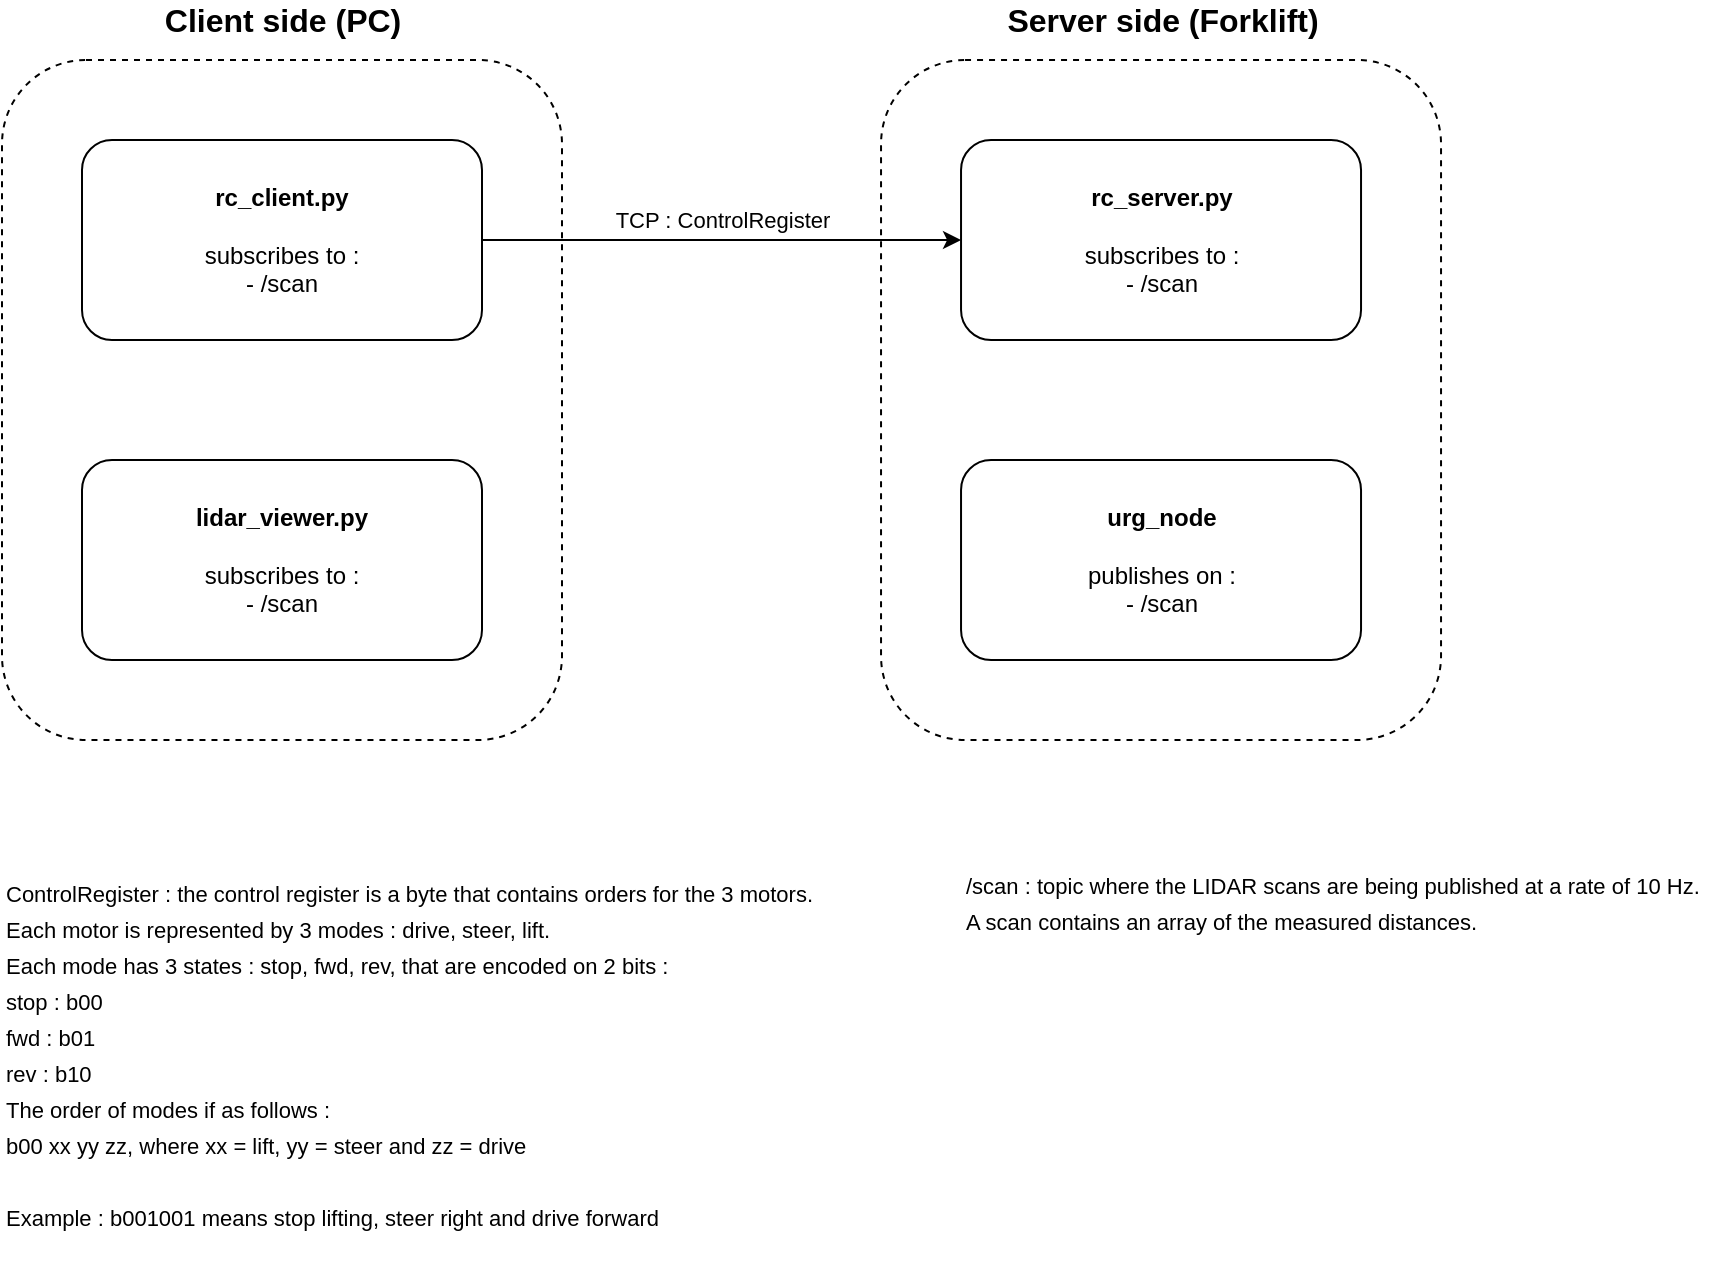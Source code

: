 <mxfile version="16.5.1" type="device"><diagram id="TbI-c_jejBiR6t4VdZnv" name="Page-1"><mxGraphModel dx="1586" dy="942" grid="1" gridSize="10" guides="1" tooltips="1" connect="1" arrows="1" fold="1" page="1" pageScale="1" pageWidth="4681" pageHeight="3300" math="0" shadow="0"><root><mxCell id="0"/><mxCell id="1" parent="0"/><mxCell id="-L6YaPO0gsOHOUo9d-Db-19" value="" style="rounded=1;whiteSpace=wrap;html=1;fillColor=none;dashed=1;" vertex="1" parent="1"><mxGeometry x="479.52" y="40" width="280" height="340" as="geometry"/></mxCell><mxCell id="-L6YaPO0gsOHOUo9d-Db-20" value="" style="rounded=1;whiteSpace=wrap;html=1;fillColor=none;dashed=1;" vertex="1" parent="1"><mxGeometry x="40" y="40" width="280" height="340" as="geometry"/></mxCell><mxCell id="-L6YaPO0gsOHOUo9d-Db-17" style="edgeStyle=orthogonalEdgeStyle;rounded=0;orthogonalLoop=1;jettySize=auto;html=1;exitX=1;exitY=0.5;exitDx=0;exitDy=0;entryX=0;entryY=0.5;entryDx=0;entryDy=0;" edge="1" parent="1" source="-L6YaPO0gsOHOUo9d-Db-1" target="-L6YaPO0gsOHOUo9d-Db-2"><mxGeometry relative="1" as="geometry"/></mxCell><mxCell id="-L6YaPO0gsOHOUo9d-Db-18" value="TCP : ControlRegister" style="edgeLabel;html=1;align=center;verticalAlign=middle;resizable=0;points=[];" vertex="1" connectable="0" parent="-L6YaPO0gsOHOUo9d-Db-17"><mxGeometry x="0.345" y="-2" relative="1" as="geometry"><mxPoint x="-41" y="-12" as="offset"/></mxGeometry></mxCell><mxCell id="-L6YaPO0gsOHOUo9d-Db-1" value="&lt;b&gt;rc_client.py&lt;br&gt;&lt;/b&gt;&lt;br&gt;subscribes to :&lt;br&gt;- /scan" style="rounded=1;whiteSpace=wrap;html=1;" vertex="1" parent="1"><mxGeometry x="80" y="80" width="200" height="100" as="geometry"/></mxCell><mxCell id="-L6YaPO0gsOHOUo9d-Db-2" value="&lt;b&gt;rc_server.py&lt;br&gt;&lt;/b&gt;&lt;br&gt;subscribes to :&lt;br&gt;- /scan" style="rounded=1;whiteSpace=wrap;html=1;" vertex="1" parent="1"><mxGeometry x="519.52" y="80" width="200" height="100" as="geometry"/></mxCell><mxCell id="-L6YaPO0gsOHOUo9d-Db-3" value="&lt;b&gt;urg_node&lt;br&gt;&lt;/b&gt;&lt;br&gt;publishes on :&lt;br&gt;- /scan" style="rounded=1;whiteSpace=wrap;html=1;" vertex="1" parent="1"><mxGeometry x="519.52" y="240" width="200" height="100" as="geometry"/></mxCell><mxCell id="-L6YaPO0gsOHOUo9d-Db-4" value="&lt;b&gt;lidar_viewer.py&lt;br&gt;&lt;/b&gt;&lt;br&gt;subscribes to :&lt;br&gt;- /scan" style="rounded=1;whiteSpace=wrap;html=1;" vertex="1" parent="1"><mxGeometry x="80" y="240" width="200" height="100" as="geometry"/></mxCell><mxCell id="-L6YaPO0gsOHOUo9d-Db-21" value="Server side (Forklift)" style="text;html=1;align=center;verticalAlign=middle;resizable=0;points=[];autosize=1;strokeColor=none;fillColor=none;fontStyle=1;fontSize=16;" vertex="1" parent="1"><mxGeometry x="534.52" y="10" width="170" height="20" as="geometry"/></mxCell><mxCell id="-L6YaPO0gsOHOUo9d-Db-22" value="Client side (PC)" style="text;html=1;align=center;verticalAlign=middle;resizable=0;points=[];autosize=1;strokeColor=none;fillColor=none;fontStyle=1;fontSize=16;" vertex="1" parent="1"><mxGeometry x="115" y="10" width="130" height="20" as="geometry"/></mxCell><mxCell id="-L6YaPO0gsOHOUo9d-Db-24" value="&lt;font style=&quot;font-size: 11px&quot;&gt;ControlRegister : the control register is a byte that contains orders for the 3 motors.&lt;br&gt;Each motor is represented by 3 modes : drive, steer, lift.&lt;br&gt;Each mode has 3 states : stop, fwd, rev, that are encoded on 2 bits :&lt;br&gt;stop : b00&lt;br&gt;fwd : b01&lt;br&gt;rev : b10&lt;br&gt;The order of modes if as follows :&lt;br&gt;b00 xx yy zz, where xx = lift, yy = steer and zz = drive&lt;br&gt;&lt;br&gt;Example : b001001 means stop lifting, steer right and drive forward&lt;br&gt;&lt;br&gt;&lt;/font&gt;" style="text;html=1;align=left;verticalAlign=middle;resizable=0;points=[];autosize=1;strokeColor=none;fillColor=none;fontSize=15;" vertex="1" parent="1"><mxGeometry x="40" y="440" width="420" height="210" as="geometry"/></mxCell><mxCell id="-L6YaPO0gsOHOUo9d-Db-27" value="&lt;font style=&quot;font-size: 11px&quot;&gt;/scan : topic where the LIDAR scans are being published at a rate of 10 Hz.&lt;br&gt;A scan contains an array of the measured distances.&lt;br&gt;&lt;/font&gt;" style="text;html=1;align=left;verticalAlign=middle;resizable=0;points=[];autosize=1;strokeColor=none;fillColor=none;fontSize=15;" vertex="1" parent="1"><mxGeometry x="519.52" y="440" width="380" height="40" as="geometry"/></mxCell></root></mxGraphModel></diagram></mxfile>